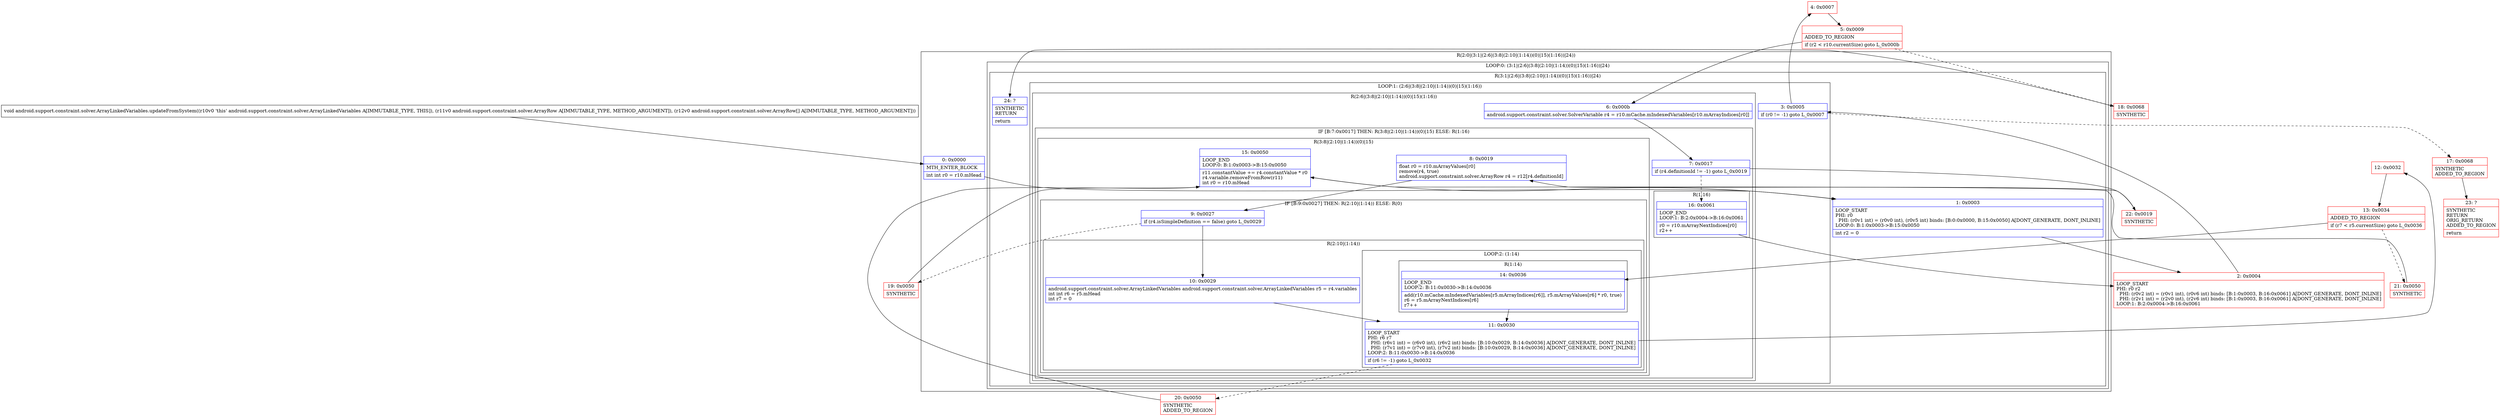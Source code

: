 digraph "CFG forandroid.support.constraint.solver.ArrayLinkedVariables.updateFromSystem(Landroid\/support\/constraint\/solver\/ArrayRow;[Landroid\/support\/constraint\/solver\/ArrayRow;)V" {
subgraph cluster_Region_1228417227 {
label = "R(2:0|(3:1|(2:6|(3:8|(2:10|(1:14))(0)|15)(1:16))|24))";
node [shape=record,color=blue];
Node_0 [shape=record,label="{0\:\ 0x0000|MTH_ENTER_BLOCK\l|int int r0 = r10.mHead\l}"];
subgraph cluster_LoopRegion_81518534 {
label = "LOOP:0: (3:1|(2:6|(3:8|(2:10|(1:14))(0)|15)(1:16))|24)";
node [shape=record,color=blue];
subgraph cluster_Region_1151240173 {
label = "R(3:1|(2:6|(3:8|(2:10|(1:14))(0)|15)(1:16))|24)";
node [shape=record,color=blue];
Node_1 [shape=record,label="{1\:\ 0x0003|LOOP_START\lPHI: r0 \l  PHI: (r0v1 int) = (r0v0 int), (r0v5 int) binds: [B:0:0x0000, B:15:0x0050] A[DONT_GENERATE, DONT_INLINE]\lLOOP:0: B:1:0x0003\-\>B:15:0x0050\l|int r2 = 0\l}"];
subgraph cluster_LoopRegion_881327262 {
label = "LOOP:1: (2:6|(3:8|(2:10|(1:14))(0)|15)(1:16))";
node [shape=record,color=blue];
Node_3 [shape=record,label="{3\:\ 0x0005|if (r0 != \-1) goto L_0x0007\l}"];
subgraph cluster_Region_1022485685 {
label = "R(2:6|(3:8|(2:10|(1:14))(0)|15)(1:16))";
node [shape=record,color=blue];
Node_6 [shape=record,label="{6\:\ 0x000b|android.support.constraint.solver.SolverVariable r4 = r10.mCache.mIndexedVariables[r10.mArrayIndices[r0]]\l}"];
subgraph cluster_IfRegion_169660848 {
label = "IF [B:7:0x0017] THEN: R(3:8|(2:10|(1:14))(0)|15) ELSE: R(1:16)";
node [shape=record,color=blue];
Node_7 [shape=record,label="{7\:\ 0x0017|if (r4.definitionId != \-1) goto L_0x0019\l}"];
subgraph cluster_Region_709512101 {
label = "R(3:8|(2:10|(1:14))(0)|15)";
node [shape=record,color=blue];
Node_8 [shape=record,label="{8\:\ 0x0019|float r0 = r10.mArrayValues[r0]\lremove(r4, true)\landroid.support.constraint.solver.ArrayRow r4 = r12[r4.definitionId]\l}"];
subgraph cluster_IfRegion_840120230 {
label = "IF [B:9:0x0027] THEN: R(2:10|(1:14)) ELSE: R(0)";
node [shape=record,color=blue];
Node_9 [shape=record,label="{9\:\ 0x0027|if (r4.isSimpleDefinition == false) goto L_0x0029\l}"];
subgraph cluster_Region_42106854 {
label = "R(2:10|(1:14))";
node [shape=record,color=blue];
Node_10 [shape=record,label="{10\:\ 0x0029|android.support.constraint.solver.ArrayLinkedVariables android.support.constraint.solver.ArrayLinkedVariables r5 = r4.variables\lint int r6 = r5.mHead\lint r7 = 0\l}"];
subgraph cluster_LoopRegion_1853865815 {
label = "LOOP:2: (1:14)";
node [shape=record,color=blue];
Node_11 [shape=record,label="{11\:\ 0x0030|LOOP_START\lPHI: r6 r7 \l  PHI: (r6v1 int) = (r6v0 int), (r6v2 int) binds: [B:10:0x0029, B:14:0x0036] A[DONT_GENERATE, DONT_INLINE]\l  PHI: (r7v1 int) = (r7v0 int), (r7v2 int) binds: [B:10:0x0029, B:14:0x0036] A[DONT_GENERATE, DONT_INLINE]\lLOOP:2: B:11:0x0030\-\>B:14:0x0036\l|if (r6 != \-1) goto L_0x0032\l}"];
subgraph cluster_Region_32812897 {
label = "R(1:14)";
node [shape=record,color=blue];
Node_14 [shape=record,label="{14\:\ 0x0036|LOOP_END\lLOOP:2: B:11:0x0030\-\>B:14:0x0036\l|add(r10.mCache.mIndexedVariables[r5.mArrayIndices[r6]], r5.mArrayValues[r6] * r0, true)\lr6 = r5.mArrayNextIndices[r6]\lr7++\l}"];
}
}
}
subgraph cluster_Region_860520999 {
label = "R(0)";
node [shape=record,color=blue];
}
}
Node_15 [shape=record,label="{15\:\ 0x0050|LOOP_END\lLOOP:0: B:1:0x0003\-\>B:15:0x0050\l|r11.constantValue += r4.constantValue * r0\lr4.variable.removeFromRow(r11)\lint r0 = r10.mHead\l}"];
}
subgraph cluster_Region_970908236 {
label = "R(1:16)";
node [shape=record,color=blue];
Node_16 [shape=record,label="{16\:\ 0x0061|LOOP_END\lLOOP:1: B:2:0x0004\-\>B:16:0x0061\l|r0 = r10.mArrayNextIndices[r0]\lr2++\l}"];
}
}
}
}
Node_24 [shape=record,label="{24\:\ ?|SYNTHETIC\lRETURN\l|return\l}"];
}
}
}
Node_2 [shape=record,color=red,label="{2\:\ 0x0004|LOOP_START\lPHI: r0 r2 \l  PHI: (r0v2 int) = (r0v1 int), (r0v6 int) binds: [B:1:0x0003, B:16:0x0061] A[DONT_GENERATE, DONT_INLINE]\l  PHI: (r2v1 int) = (r2v0 int), (r2v6 int) binds: [B:1:0x0003, B:16:0x0061] A[DONT_GENERATE, DONT_INLINE]\lLOOP:1: B:2:0x0004\-\>B:16:0x0061\l}"];
Node_4 [shape=record,color=red,label="{4\:\ 0x0007}"];
Node_5 [shape=record,color=red,label="{5\:\ 0x0009|ADDED_TO_REGION\l|if (r2 \< r10.currentSize) goto L_0x000b\l}"];
Node_12 [shape=record,color=red,label="{12\:\ 0x0032}"];
Node_13 [shape=record,color=red,label="{13\:\ 0x0034|ADDED_TO_REGION\l|if (r7 \< r5.currentSize) goto L_0x0036\l}"];
Node_17 [shape=record,color=red,label="{17\:\ 0x0068|SYNTHETIC\lADDED_TO_REGION\l}"];
Node_18 [shape=record,color=red,label="{18\:\ 0x0068|SYNTHETIC\l}"];
Node_19 [shape=record,color=red,label="{19\:\ 0x0050|SYNTHETIC\l}"];
Node_20 [shape=record,color=red,label="{20\:\ 0x0050|SYNTHETIC\lADDED_TO_REGION\l}"];
Node_21 [shape=record,color=red,label="{21\:\ 0x0050|SYNTHETIC\l}"];
Node_22 [shape=record,color=red,label="{22\:\ 0x0019|SYNTHETIC\l}"];
Node_23 [shape=record,color=red,label="{23\:\ ?|SYNTHETIC\lRETURN\lORIG_RETURN\lADDED_TO_REGION\l|return\l}"];
MethodNode[shape=record,label="{void android.support.constraint.solver.ArrayLinkedVariables.updateFromSystem((r10v0 'this' android.support.constraint.solver.ArrayLinkedVariables A[IMMUTABLE_TYPE, THIS]), (r11v0 android.support.constraint.solver.ArrayRow A[IMMUTABLE_TYPE, METHOD_ARGUMENT]), (r12v0 android.support.constraint.solver.ArrayRow[] A[IMMUTABLE_TYPE, METHOD_ARGUMENT])) }"];
MethodNode -> Node_0;
Node_0 -> Node_1;
Node_1 -> Node_2;
Node_3 -> Node_4;
Node_3 -> Node_17[style=dashed];
Node_6 -> Node_7;
Node_7 -> Node_16[style=dashed];
Node_7 -> Node_22;
Node_8 -> Node_9;
Node_9 -> Node_10;
Node_9 -> Node_19[style=dashed];
Node_10 -> Node_11;
Node_11 -> Node_12;
Node_11 -> Node_20[style=dashed];
Node_14 -> Node_11;
Node_15 -> Node_1;
Node_16 -> Node_2;
Node_2 -> Node_3;
Node_4 -> Node_5;
Node_5 -> Node_6;
Node_5 -> Node_18[style=dashed];
Node_12 -> Node_13;
Node_13 -> Node_14;
Node_13 -> Node_21[style=dashed];
Node_17 -> Node_23;
Node_18 -> Node_24;
Node_19 -> Node_15;
Node_20 -> Node_15;
Node_21 -> Node_15;
Node_22 -> Node_8;
}

